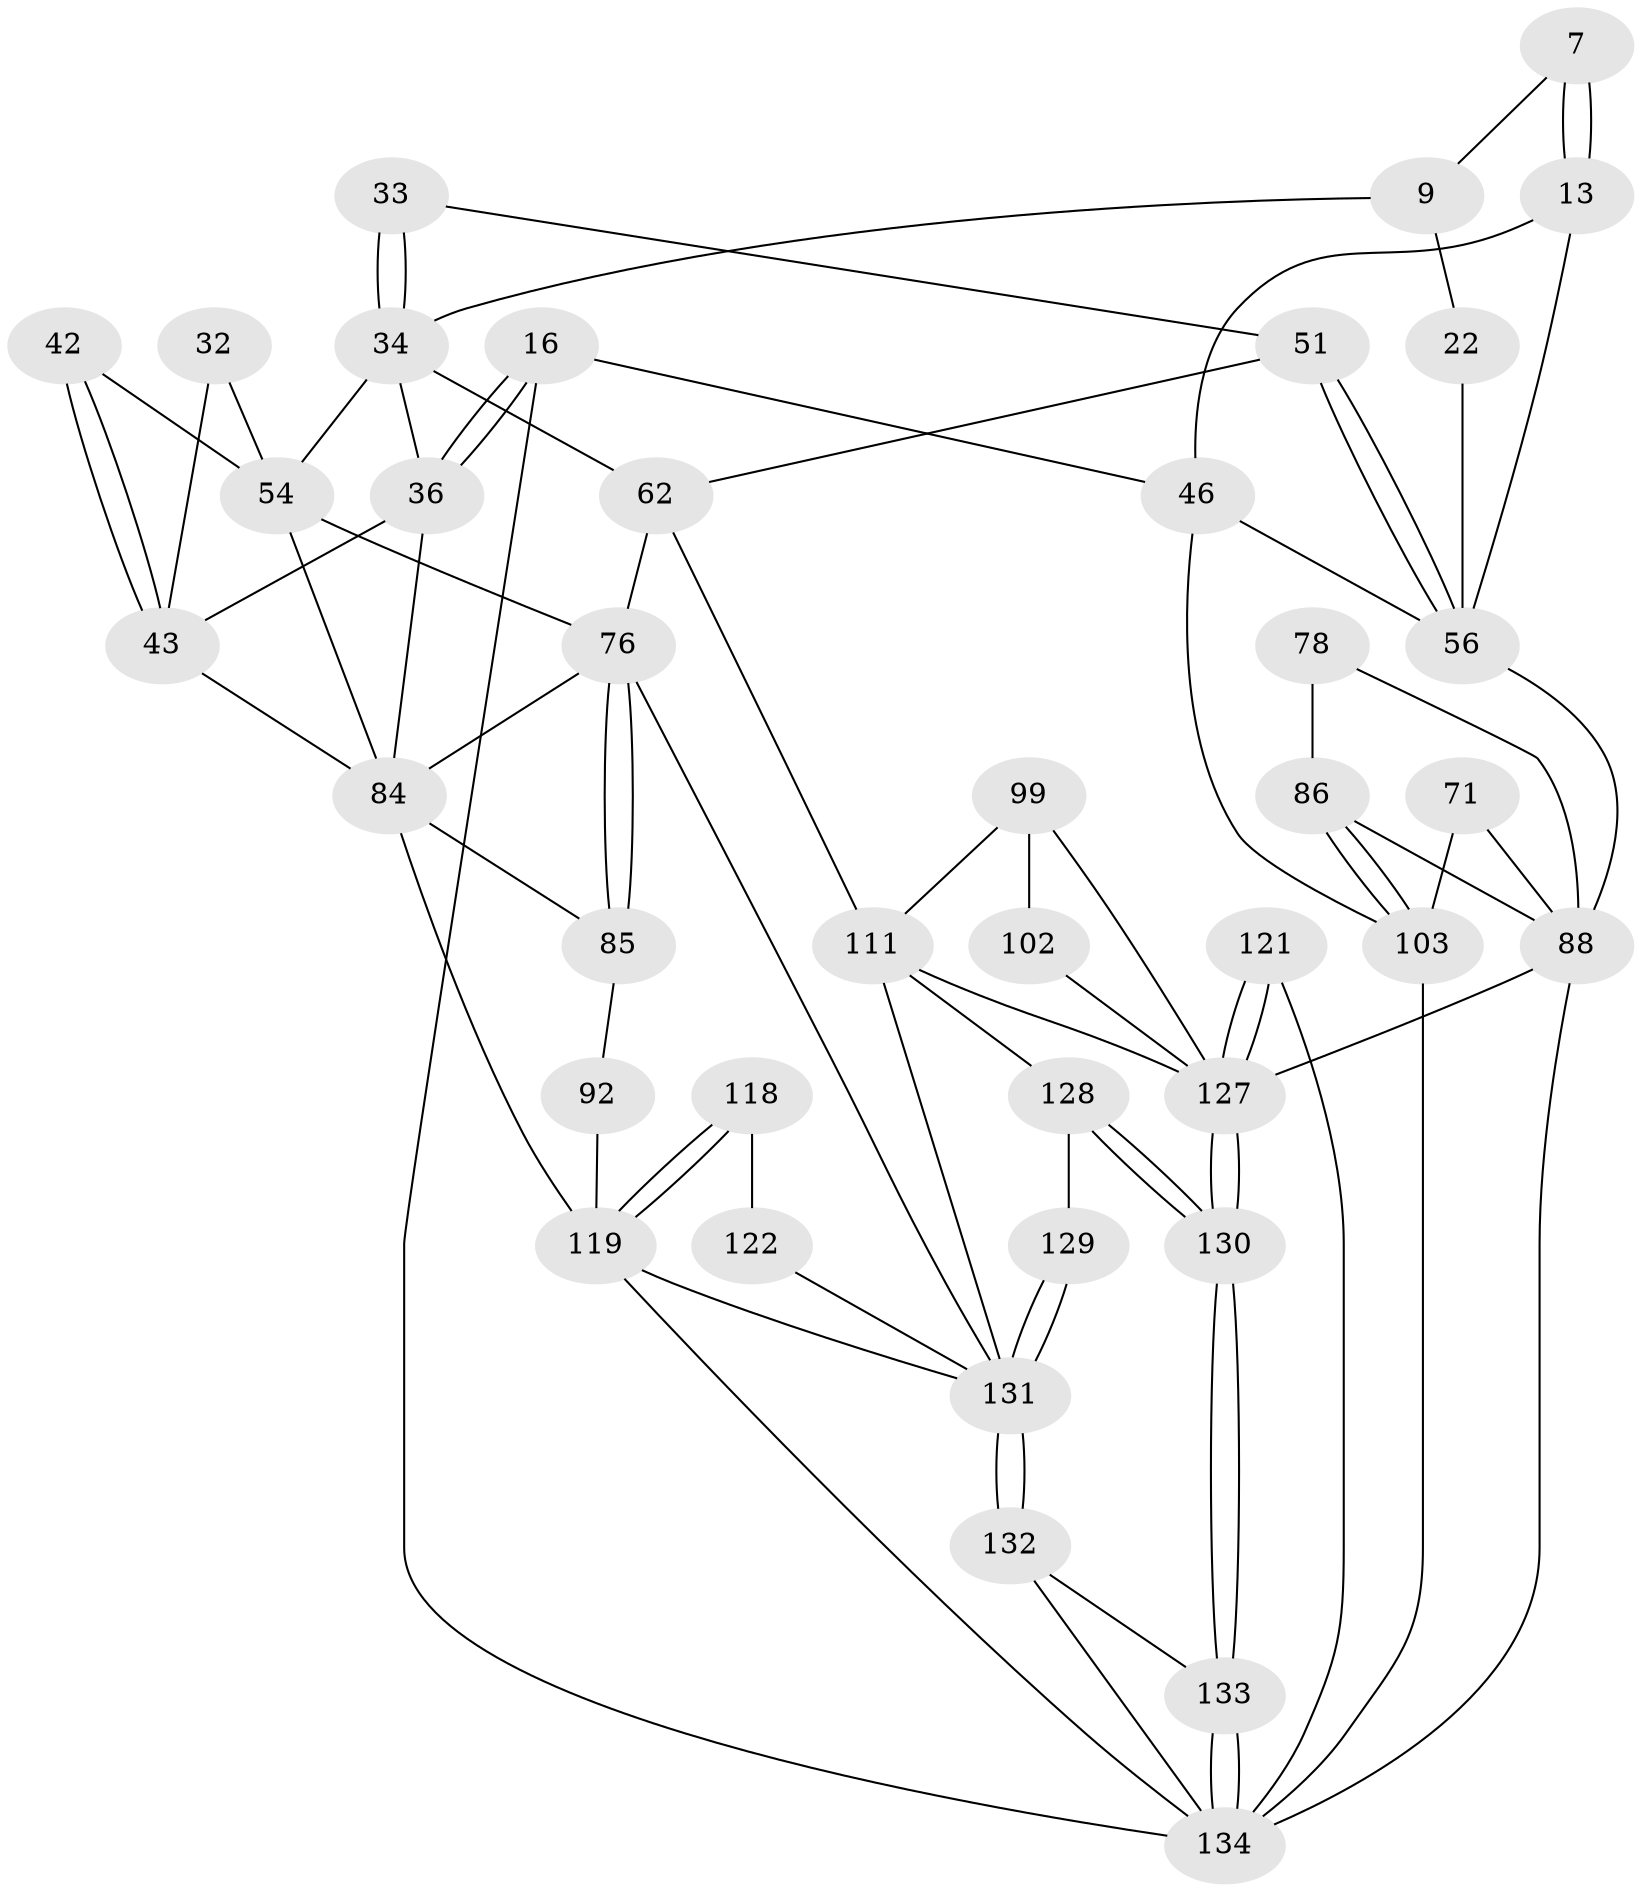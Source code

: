 // original degree distribution, {3: 0.022388059701492536, 4: 0.26119402985074625, 5: 0.4552238805970149, 6: 0.26119402985074625}
// Generated by graph-tools (version 1.1) at 2025/04/03/04/25 22:04:23]
// undirected, 40 vertices, 85 edges
graph export_dot {
graph [start="1"]
  node [color=gray90,style=filled];
  7 [pos="+0.7696535089684523+0"];
  9 [pos="+0.6733738129160681+0.09001461149461047",super="+8"];
  13 [pos="+0.8668766338137838+0.12407044636798598",super="+2+1"];
  16 [pos="+0+0",super="+5"];
  22 [pos="+0.7763933837405281+0.14864633162355073"];
  32 [pos="+0.2968510603067117+0.1730687855450077"];
  33 [pos="+0.6259092633076789+0.17787436657108358"];
  34 [pos="+0.5338625838909107+0.24505421491936513",super="+28+11"];
  36 [pos="+0+0.19831352269981614",super="+24+18"];
  42 [pos="+0.1698774152908626+0.24511387767624004"];
  43 [pos="+0.10344619642016706+0.24158443073015004",super="+25+35"];
  46 [pos="+0.9256120183249869+0.3290288445735627",super="+45+23+4"];
  51 [pos="+0.6532732481674575+0.35588695339622184",super="+37"];
  54 [pos="+0.3117716166772239+0.31703411273610554",super="+49+48+38"];
  56 [pos="+0.7865419634923213+0.39531414547013355",super="+47"];
  62 [pos="+0.5526778748572804+0.4555292924559602",super="+52"];
  71 [pos="+0.9015865495908519+0.48509694725118535"];
  76 [pos="+0.3755180537677651+0.6140697835781783",super="+60+59+61+41+53+63"];
  78 [pos="+0.8852587384609308+0.5837615924193972"];
  84 [pos="+0+0.5643364468174182",super="+58"];
  85 [pos="+0.13302519867569718+0.5778226736948529",super="+83"];
  86 [pos="+0.8717624320424214+0.6840254005301251",super="+77"];
  88 [pos="+0.8150942220252212+0.7375671652777684",super="+87+79"];
  92 [pos="+0.023715656230631307+0.6662551343133626",super="+91"];
  99 [pos="+0.6179623507358717+0.7198172851131583",super="+98"];
  102 [pos="+0.7178689729165211+0.7500327735744258"];
  103 [pos="+1+0.8692305494284511",super="+81+68+44+73"];
  111 [pos="+0.5253344523795629+0.8272384840052717",super="+100"];
  118 [pos="+0.10924945107560972+0.8238165874984571",super="+117"];
  119 [pos="+0.08041846391975868+0.9268377380284354",super="+105"];
  121 [pos="+0.6859771117432518+0.8842335875280374"];
  122 [pos="+0.18366333263565895+0.8312018423944633",super="+116"];
  127 [pos="+0.6364255039787287+0.9052792733299176",super="+114+110+109"];
  128 [pos="+0.43770068207888785+0.9204497458924952",super="+112"];
  129 [pos="+0.40359036388457886+0.921507728430628",super="+126"];
  130 [pos="+0.5855469971645956+1"];
  131 [pos="+0.3005103042661747+0.9745647831450959",super="+124+125+123"];
  132 [pos="+0.2305283241167122+1"];
  133 [pos="+0.5933242705978236+1"];
  134 [pos="+0.8911474364080737+1",super="+120+96"];
  7 -- 13 [weight=2];
  7 -- 13;
  7 -- 9;
  9 -- 22 [weight=2];
  9 -- 34;
  13 -- 56;
  13 -- 46;
  16 -- 36 [weight=3];
  16 -- 36;
  16 -- 46;
  16 -- 134 [weight=2];
  22 -- 56;
  32 -- 43 [weight=2];
  32 -- 54;
  33 -- 34 [weight=2];
  33 -- 34;
  33 -- 51;
  34 -- 36;
  34 -- 62;
  34 -- 54;
  36 -- 43;
  36 -- 84;
  42 -- 43 [weight=2];
  42 -- 43;
  42 -- 54;
  43 -- 84;
  46 -- 56 [weight=2];
  46 -- 103 [weight=3];
  51 -- 56 [weight=2];
  51 -- 56;
  51 -- 62;
  54 -- 76 [weight=4];
  54 -- 84;
  56 -- 88;
  62 -- 76 [weight=2];
  62 -- 111;
  71 -- 103 [weight=2];
  71 -- 88;
  76 -- 85 [weight=2];
  76 -- 85;
  76 -- 131;
  76 -- 84;
  78 -- 86;
  78 -- 88 [weight=2];
  84 -- 85;
  84 -- 119;
  85 -- 92 [weight=2];
  86 -- 103 [weight=2];
  86 -- 103;
  86 -- 88;
  88 -- 127 [weight=2];
  88 -- 134;
  92 -- 119 [weight=2];
  99 -- 127 [weight=2];
  99 -- 102 [weight=2];
  99 -- 111;
  102 -- 127;
  103 -- 134 [weight=2];
  111 -- 127 [weight=2];
  111 -- 128;
  111 -- 131;
  118 -- 119 [weight=2];
  118 -- 119;
  118 -- 122 [weight=2];
  119 -- 131 [weight=2];
  119 -- 134;
  121 -- 127 [weight=2];
  121 -- 127;
  121 -- 134;
  122 -- 131 [weight=2];
  127 -- 130;
  127 -- 130;
  128 -- 129 [weight=2];
  128 -- 130;
  128 -- 130;
  129 -- 131 [weight=3];
  129 -- 131;
  130 -- 133;
  130 -- 133;
  131 -- 132;
  131 -- 132;
  132 -- 133;
  132 -- 134;
  133 -- 134;
  133 -- 134;
}
